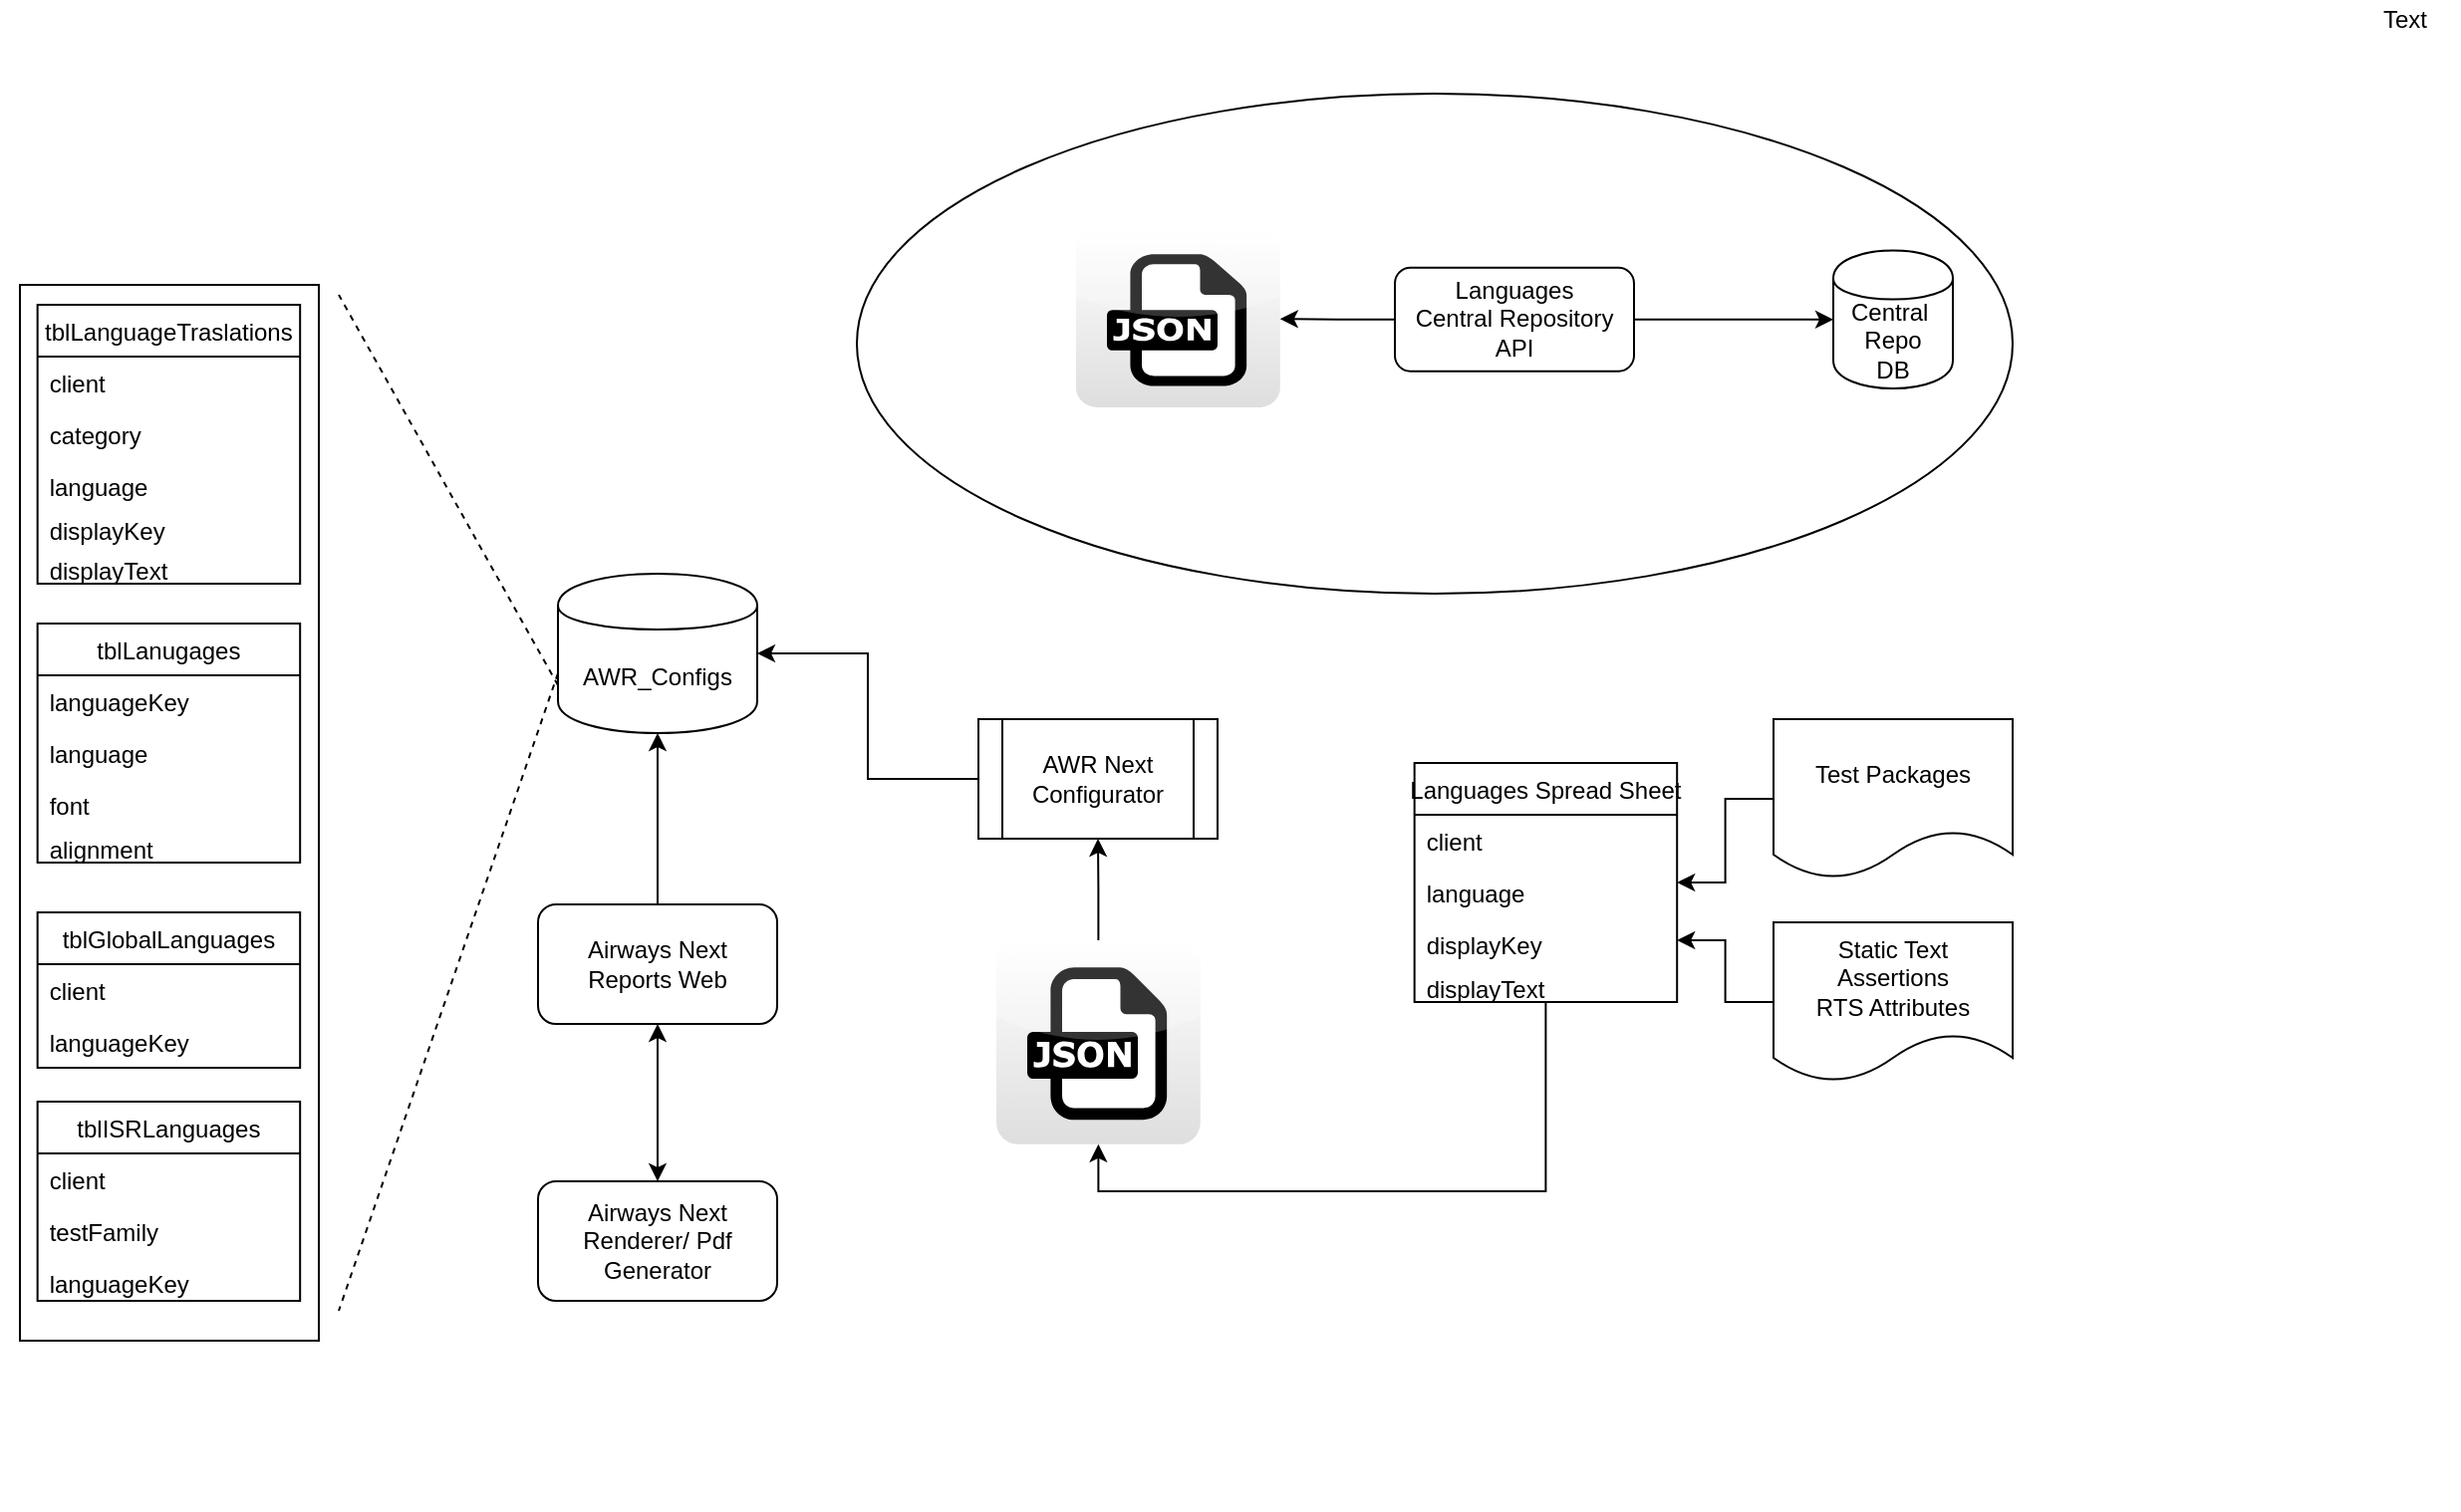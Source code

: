 <mxfile version="10.6.7" type="github"><diagram name="Page-1" id="edf60f1a-56cd-e834-aa8a-f176f3a09ee4"><mxGraphModel dx="1618" dy="1614" grid="1" gridSize="10" guides="1" tooltips="1" connect="1" arrows="1" fold="1" page="1" pageScale="1" pageWidth="1100" pageHeight="850" background="#ffffff" math="0" shadow="0"><root><mxCell id="0"/><mxCell id="1" parent="0"/><mxCell id="ByOui9n3__673s0Wlim_-9" value="" style="edgeStyle=orthogonalEdgeStyle;rounded=0;orthogonalLoop=1;jettySize=auto;html=1;" parent="1" source="ByOui9n3__673s0Wlim_-1" target="ByOui9n3__673s0Wlim_-3" edge="1"><mxGeometry relative="1" as="geometry"/></mxCell><mxCell id="ByOui9n3__673s0Wlim_-1" value="Airways Next&lt;br&gt;Reports Web&lt;br&gt;" style="rounded=1;whiteSpace=wrap;html=1;" parent="1" vertex="1"><mxGeometry x="290" y="423" width="120" height="60" as="geometry"/></mxCell><mxCell id="ByOui9n3__673s0Wlim_-3" value="AWR_Configs" style="shape=cylinder;whiteSpace=wrap;html=1;boundedLbl=1;backgroundOutline=1;" parent="1" vertex="1"><mxGeometry x="300" y="257" width="100" height="80" as="geometry"/></mxCell><mxCell id="ByOui9n3__673s0Wlim_-54" value="" style="group" parent="1" vertex="1" connectable="0"><mxGeometry x="20" y="197" width="160" height="530" as="geometry"/></mxCell><mxCell id="ByOui9n3__673s0Wlim_-52" value="" style="group" parent="ByOui9n3__673s0Wlim_-54" vertex="1" connectable="0"><mxGeometry y="-30" width="160" height="530" as="geometry"/></mxCell><mxCell id="ByOui9n3__673s0Wlim_-53" value="" style="group" parent="ByOui9n3__673s0Wlim_-52" vertex="1" connectable="0"><mxGeometry y="-55" width="160" height="530" as="geometry"/></mxCell><mxCell id="ByOui9n3__673s0Wlim_-38" value="" style="rounded=0;whiteSpace=wrap;html=1;" parent="ByOui9n3__673s0Wlim_-53" vertex="1"><mxGeometry x="10" width="150" height="530" as="geometry"/></mxCell><mxCell id="ByOui9n3__673s0Wlim_-43" value="" style="group" parent="ByOui9n3__673s0Wlim_-53" vertex="1" connectable="0"><mxGeometry x="18.824" y="10" width="131.765" height="500" as="geometry"/></mxCell><mxCell id="ByOui9n3__673s0Wlim_-10" value="tblLanguageTraslations" style="swimlane;fontStyle=0;childLayout=stackLayout;horizontal=1;startSize=26;fillColor=none;horizontalStack=0;resizeParent=1;resizeParentMax=0;resizeLast=0;collapsible=1;marginBottom=0;" parent="ByOui9n3__673s0Wlim_-43" vertex="1"><mxGeometry width="131.765" height="140" as="geometry"/></mxCell><mxCell id="ByOui9n3__673s0Wlim_-11" value="client" style="text;strokeColor=none;fillColor=none;align=left;verticalAlign=top;spacingLeft=4;spacingRight=4;overflow=hidden;rotatable=0;points=[[0,0.5],[1,0.5]];portConstraint=eastwest;" parent="ByOui9n3__673s0Wlim_-10" vertex="1"><mxGeometry y="26" width="131.765" height="26" as="geometry"/></mxCell><mxCell id="ByOui9n3__673s0Wlim_-12" value="category" style="text;strokeColor=none;fillColor=none;align=left;verticalAlign=top;spacingLeft=4;spacingRight=4;overflow=hidden;rotatable=0;points=[[0,0.5],[1,0.5]];portConstraint=eastwest;" parent="ByOui9n3__673s0Wlim_-10" vertex="1"><mxGeometry y="52" width="131.765" height="26" as="geometry"/></mxCell><mxCell id="ByOui9n3__673s0Wlim_-18" value="language" style="text;strokeColor=none;fillColor=none;align=left;verticalAlign=top;spacingLeft=4;spacingRight=4;overflow=hidden;rotatable=0;points=[[0,0.5],[1,0.5]];portConstraint=eastwest;" parent="ByOui9n3__673s0Wlim_-10" vertex="1"><mxGeometry y="78" width="131.765" height="22" as="geometry"/></mxCell><mxCell id="ByOui9n3__673s0Wlim_-13" value="displayKey" style="text;strokeColor=none;fillColor=none;align=left;verticalAlign=top;spacingLeft=4;spacingRight=4;overflow=hidden;rotatable=0;points=[[0,0.5],[1,0.5]];portConstraint=eastwest;" parent="ByOui9n3__673s0Wlim_-10" vertex="1"><mxGeometry y="100" width="131.765" height="20" as="geometry"/></mxCell><mxCell id="ByOui9n3__673s0Wlim_-19" value="displayText" style="text;strokeColor=none;fillColor=none;align=left;verticalAlign=top;spacingLeft=4;spacingRight=4;overflow=hidden;rotatable=0;points=[[0,0.5],[1,0.5]];portConstraint=eastwest;" parent="ByOui9n3__673s0Wlim_-10" vertex="1"><mxGeometry y="120" width="131.765" height="20" as="geometry"/></mxCell><mxCell id="ByOui9n3__673s0Wlim_-21" value="tblLanugages" style="swimlane;fontStyle=0;childLayout=stackLayout;horizontal=1;startSize=26;fillColor=none;horizontalStack=0;resizeParent=1;resizeParentMax=0;resizeLast=0;collapsible=1;marginBottom=0;" parent="ByOui9n3__673s0Wlim_-43" vertex="1"><mxGeometry y="160" width="131.765" height="120" as="geometry"/></mxCell><mxCell id="ByOui9n3__673s0Wlim_-22" value="languageKey" style="text;strokeColor=none;fillColor=none;align=left;verticalAlign=top;spacingLeft=4;spacingRight=4;overflow=hidden;rotatable=0;points=[[0,0.5],[1,0.5]];portConstraint=eastwest;" parent="ByOui9n3__673s0Wlim_-21" vertex="1"><mxGeometry y="26" width="131.765" height="26" as="geometry"/></mxCell><mxCell id="ByOui9n3__673s0Wlim_-23" value="language" style="text;strokeColor=none;fillColor=none;align=left;verticalAlign=top;spacingLeft=4;spacingRight=4;overflow=hidden;rotatable=0;points=[[0,0.5],[1,0.5]];portConstraint=eastwest;" parent="ByOui9n3__673s0Wlim_-21" vertex="1"><mxGeometry y="52" width="131.765" height="26" as="geometry"/></mxCell><mxCell id="ByOui9n3__673s0Wlim_-24" value="font" style="text;strokeColor=none;fillColor=none;align=left;verticalAlign=top;spacingLeft=4;spacingRight=4;overflow=hidden;rotatable=0;points=[[0,0.5],[1,0.5]];portConstraint=eastwest;" parent="ByOui9n3__673s0Wlim_-21" vertex="1"><mxGeometry y="78" width="131.765" height="22" as="geometry"/></mxCell><mxCell id="ByOui9n3__673s0Wlim_-25" value="alignment" style="text;strokeColor=none;fillColor=none;align=left;verticalAlign=top;spacingLeft=4;spacingRight=4;overflow=hidden;rotatable=0;points=[[0,0.5],[1,0.5]];portConstraint=eastwest;" parent="ByOui9n3__673s0Wlim_-21" vertex="1"><mxGeometry y="100" width="131.765" height="20" as="geometry"/></mxCell><mxCell id="ByOui9n3__673s0Wlim_-27" value="tblGlobalLanguages" style="swimlane;fontStyle=0;childLayout=stackLayout;horizontal=1;startSize=26;fillColor=none;horizontalStack=0;resizeParent=1;resizeParentMax=0;resizeLast=0;collapsible=1;marginBottom=0;" parent="ByOui9n3__673s0Wlim_-43" vertex="1"><mxGeometry y="305" width="131.765" height="78" as="geometry"/></mxCell><mxCell id="ByOui9n3__673s0Wlim_-28" value="client" style="text;strokeColor=none;fillColor=none;align=left;verticalAlign=top;spacingLeft=4;spacingRight=4;overflow=hidden;rotatable=0;points=[[0,0.5],[1,0.5]];portConstraint=eastwest;" parent="ByOui9n3__673s0Wlim_-27" vertex="1"><mxGeometry y="26" width="131.765" height="26" as="geometry"/></mxCell><mxCell id="ByOui9n3__673s0Wlim_-29" value="languageKey" style="text;strokeColor=none;fillColor=none;align=left;verticalAlign=top;spacingLeft=4;spacingRight=4;overflow=hidden;rotatable=0;points=[[0,0.5],[1,0.5]];portConstraint=eastwest;" parent="ByOui9n3__673s0Wlim_-27" vertex="1"><mxGeometry y="52" width="131.765" height="26" as="geometry"/></mxCell><mxCell id="ByOui9n3__673s0Wlim_-32" value="tblISRLanguages" style="swimlane;fontStyle=0;childLayout=stackLayout;horizontal=1;startSize=26;fillColor=none;horizontalStack=0;resizeParent=1;resizeParentMax=0;resizeLast=0;collapsible=1;marginBottom=0;" parent="ByOui9n3__673s0Wlim_-43" vertex="1"><mxGeometry y="400" width="131.765" height="100" as="geometry"/></mxCell><mxCell id="ByOui9n3__673s0Wlim_-33" value="client" style="text;strokeColor=none;fillColor=none;align=left;verticalAlign=top;spacingLeft=4;spacingRight=4;overflow=hidden;rotatable=0;points=[[0,0.5],[1,0.5]];portConstraint=eastwest;" parent="ByOui9n3__673s0Wlim_-32" vertex="1"><mxGeometry y="26" width="131.765" height="26" as="geometry"/></mxCell><mxCell id="ByOui9n3__673s0Wlim_-34" value="testFamily" style="text;strokeColor=none;fillColor=none;align=left;verticalAlign=top;spacingLeft=4;spacingRight=4;overflow=hidden;rotatable=0;points=[[0,0.5],[1,0.5]];portConstraint=eastwest;" parent="ByOui9n3__673s0Wlim_-32" vertex="1"><mxGeometry y="52" width="131.765" height="26" as="geometry"/></mxCell><mxCell id="ByOui9n3__673s0Wlim_-35" value="languageKey" style="text;strokeColor=none;fillColor=none;align=left;verticalAlign=top;spacingLeft=4;spacingRight=4;overflow=hidden;rotatable=0;points=[[0,0.5],[1,0.5]];portConstraint=eastwest;" parent="ByOui9n3__673s0Wlim_-32" vertex="1"><mxGeometry y="78" width="131.765" height="22" as="geometry"/></mxCell><mxCell id="ByOui9n3__673s0Wlim_-58" value="" style="endArrow=none;dashed=1;html=1;exitX=0;exitY=0.7;exitDx=0;exitDy=0;" parent="1" source="ByOui9n3__673s0Wlim_-3" edge="1"><mxGeometry width="50" height="50" relative="1" as="geometry"><mxPoint x="290" y="297" as="sourcePoint"/><mxPoint x="190" y="117" as="targetPoint"/></mxGeometry></mxCell><mxCell id="ByOui9n3__673s0Wlim_-59" value="" style="endArrow=none;dashed=1;html=1;" parent="1" edge="1"><mxGeometry width="50" height="50" relative="1" as="geometry"><mxPoint x="300" y="307" as="sourcePoint"/><mxPoint x="190" y="627" as="targetPoint"/></mxGeometry></mxCell><mxCell id="ByOui9n3__673s0Wlim_-75" style="edgeStyle=orthogonalEdgeStyle;rounded=0;orthogonalLoop=1;jettySize=auto;html=1;entryX=1;entryY=0.5;entryDx=0;entryDy=0;" parent="1" source="ByOui9n3__673s0Wlim_-68" target="ByOui9n3__673s0Wlim_-3" edge="1"><mxGeometry relative="1" as="geometry"/></mxCell><mxCell id="ByOui9n3__673s0Wlim_-68" value="AWR Next&lt;br&gt;Configurator&lt;br&gt;" style="shape=process;whiteSpace=wrap;html=1;backgroundOutline=1;" parent="1" vertex="1"><mxGeometry x="511" y="330" width="120" height="60" as="geometry"/></mxCell><mxCell id="ByOui9n3__673s0Wlim_-76" value="Airways Next Renderer/ Pdf Generator&lt;br&gt;" style="rounded=1;whiteSpace=wrap;html=1;" parent="1" vertex="1"><mxGeometry x="290" y="562" width="120" height="60" as="geometry"/></mxCell><mxCell id="ByOui9n3__673s0Wlim_-77" value="" style="endArrow=classic;startArrow=classic;html=1;entryX=0.5;entryY=1;entryDx=0;entryDy=0;exitX=0.5;exitY=0;exitDx=0;exitDy=0;" parent="1" source="ByOui9n3__673s0Wlim_-76" target="ByOui9n3__673s0Wlim_-1" edge="1"><mxGeometry width="50" height="50" relative="1" as="geometry"><mxPoint x="330" y="547" as="sourcePoint"/><mxPoint x="380" y="497" as="targetPoint"/></mxGeometry></mxCell><mxCell id="ZO9pbvJGpQMWj_KZsMbB-11" value="" style="group" parent="1" vertex="1" connectable="0"><mxGeometry x="450" y="16" width="580" height="251" as="geometry"/></mxCell><mxCell id="ZO9pbvJGpQMWj_KZsMbB-3" value="" style="ellipse;whiteSpace=wrap;html=1;" parent="ZO9pbvJGpQMWj_KZsMbB-11" vertex="1"><mxGeometry width="580" height="251" as="geometry"/></mxCell><mxCell id="ByOui9n3__673s0Wlim_-2" value="Languages&lt;br&gt;Central Repository&lt;br&gt;API&lt;br&gt;" style="rounded=1;whiteSpace=wrap;html=1;" parent="ZO9pbvJGpQMWj_KZsMbB-11" vertex="1"><mxGeometry x="270" y="87.417" width="120" height="51.931" as="geometry"/></mxCell><mxCell id="ByOui9n3__673s0Wlim_-4" value="Central&amp;nbsp;&lt;br&gt;Repo&lt;br&gt;DB&lt;br&gt;" style="shape=cylinder;whiteSpace=wrap;html=1;boundedLbl=1;backgroundOutline=1;" parent="ZO9pbvJGpQMWj_KZsMbB-11" vertex="1"><mxGeometry x="490" y="78.762" width="60" height="69.241" as="geometry"/></mxCell><mxCell id="ByOui9n3__673s0Wlim_-62" value="" style="dashed=0;outlineConnect=0;html=1;align=center;labelPosition=center;verticalLabelPosition=bottom;verticalAlign=top;shape=mxgraph.webicons.json;fillColor=#FFFFFF;gradientColor=#DFDEDE" parent="ZO9pbvJGpQMWj_KZsMbB-11" vertex="1"><mxGeometry x="110" y="68.809" width="102.4" height="88.629" as="geometry"/></mxCell><mxCell id="ByOui9n3__673s0Wlim_-7" style="edgeStyle=orthogonalEdgeStyle;rounded=0;orthogonalLoop=1;jettySize=auto;html=1;entryX=0;entryY=0.5;entryDx=0;entryDy=0;" parent="ZO9pbvJGpQMWj_KZsMbB-11" source="ByOui9n3__673s0Wlim_-2" target="ByOui9n3__673s0Wlim_-4" edge="1"><mxGeometry relative="1" as="geometry"/></mxCell><mxCell id="ByOui9n3__673s0Wlim_-67" style="edgeStyle=orthogonalEdgeStyle;rounded=0;orthogonalLoop=1;jettySize=auto;html=1;" parent="ZO9pbvJGpQMWj_KZsMbB-11" source="ByOui9n3__673s0Wlim_-2" target="ByOui9n3__673s0Wlim_-62" edge="1"><mxGeometry relative="1" as="geometry"/></mxCell><mxCell id="ZO9pbvJGpQMWj_KZsMbB-14" value="" style="shape=image;html=1;verticalAlign=top;verticalLabelPosition=bottom;labelBackgroundColor=#ffffff;imageAspect=0;aspect=fixed;image=https://cdn4.iconfinder.com/data/icons/integral/128/cross-128.png" parent="ZO9pbvJGpQMWj_KZsMbB-11" vertex="1"><mxGeometry x="190" y="16" width="230" height="230" as="geometry"/></mxCell><mxCell id="N0mmPhQD3BRCkjxlOb4T-11" value="" style="edgeStyle=orthogonalEdgeStyle;rounded=0;orthogonalLoop=1;jettySize=auto;html=1;" edge="1" parent="1" source="N0mmPhQD3BRCkjxlOb4T-2" target="N0mmPhQD3BRCkjxlOb4T-6"><mxGeometry relative="1" as="geometry"/></mxCell><mxCell id="N0mmPhQD3BRCkjxlOb4T-2" value="Test Packages" style="shape=document;whiteSpace=wrap;html=1;boundedLbl=1;" vertex="1" parent="1"><mxGeometry x="910" y="330" width="120" height="80" as="geometry"/></mxCell><mxCell id="N0mmPhQD3BRCkjxlOb4T-15" style="edgeStyle=orthogonalEdgeStyle;rounded=0;orthogonalLoop=1;jettySize=auto;html=1;entryX=1;entryY=0.5;entryDx=0;entryDy=0;" edge="1" parent="1" source="N0mmPhQD3BRCkjxlOb4T-3" target="N0mmPhQD3BRCkjxlOb4T-9"><mxGeometry relative="1" as="geometry"/></mxCell><mxCell id="N0mmPhQD3BRCkjxlOb4T-3" value="Static Text&lt;br&gt;Assertions&lt;br&gt;RTS Attributes&lt;br&gt;" style="shape=document;whiteSpace=wrap;html=1;boundedLbl=1;" vertex="1" parent="1"><mxGeometry x="910" y="432" width="120" height="80" as="geometry"/></mxCell><mxCell id="N0mmPhQD3BRCkjxlOb4T-20" style="edgeStyle=orthogonalEdgeStyle;rounded=0;orthogonalLoop=1;jettySize=auto;html=1;" edge="1" parent="1" source="N0mmPhQD3BRCkjxlOb4T-6" target="N0mmPhQD3BRCkjxlOb4T-16"><mxGeometry relative="1" as="geometry"><mxPoint x="760" y="567" as="targetPoint"/><Array as="points"><mxPoint x="796" y="567"/></Array></mxGeometry></mxCell><mxCell id="N0mmPhQD3BRCkjxlOb4T-6" value="Languages Spread Sheet" style="swimlane;fontStyle=0;childLayout=stackLayout;horizontal=1;startSize=26;fillColor=none;horizontalStack=0;resizeParent=1;resizeParentMax=0;resizeLast=0;collapsible=1;marginBottom=0;" vertex="1" parent="1"><mxGeometry x="729.824" y="352" width="131.765" height="120" as="geometry"/></mxCell><mxCell id="N0mmPhQD3BRCkjxlOb4T-7" value="client" style="text;strokeColor=none;fillColor=none;align=left;verticalAlign=top;spacingLeft=4;spacingRight=4;overflow=hidden;rotatable=0;points=[[0,0.5],[1,0.5]];portConstraint=eastwest;" vertex="1" parent="N0mmPhQD3BRCkjxlOb4T-6"><mxGeometry y="26" width="131.765" height="26" as="geometry"/></mxCell><mxCell id="N0mmPhQD3BRCkjxlOb4T-8" value="language" style="text;strokeColor=none;fillColor=none;align=left;verticalAlign=top;spacingLeft=4;spacingRight=4;overflow=hidden;rotatable=0;points=[[0,0.5],[1,0.5]];portConstraint=eastwest;" vertex="1" parent="N0mmPhQD3BRCkjxlOb4T-6"><mxGeometry y="52" width="131.765" height="26" as="geometry"/></mxCell><mxCell id="N0mmPhQD3BRCkjxlOb4T-9" value="displayKey" style="text;strokeColor=none;fillColor=none;align=left;verticalAlign=top;spacingLeft=4;spacingRight=4;overflow=hidden;rotatable=0;points=[[0,0.5],[1,0.5]];portConstraint=eastwest;" vertex="1" parent="N0mmPhQD3BRCkjxlOb4T-6"><mxGeometry y="78" width="131.765" height="22" as="geometry"/></mxCell><mxCell id="N0mmPhQD3BRCkjxlOb4T-10" value="displayText" style="text;strokeColor=none;fillColor=none;align=left;verticalAlign=top;spacingLeft=4;spacingRight=4;overflow=hidden;rotatable=0;points=[[0,0.5],[1,0.5]];portConstraint=eastwest;" vertex="1" parent="N0mmPhQD3BRCkjxlOb4T-6"><mxGeometry y="100" width="131.765" height="20" as="geometry"/></mxCell><mxCell id="N0mmPhQD3BRCkjxlOb4T-25" value="" style="edgeStyle=orthogonalEdgeStyle;rounded=0;orthogonalLoop=1;jettySize=auto;html=1;" edge="1" parent="1" source="N0mmPhQD3BRCkjxlOb4T-16" target="ByOui9n3__673s0Wlim_-68"><mxGeometry relative="1" as="geometry"/></mxCell><mxCell id="N0mmPhQD3BRCkjxlOb4T-16" value="" style="dashed=0;outlineConnect=0;html=1;align=center;labelPosition=center;verticalLabelPosition=bottom;verticalAlign=top;shape=mxgraph.webicons.json;fillColor=#FFFFFF;gradientColor=#DFDEDE" vertex="1" parent="1"><mxGeometry x="520" y="441" width="102.4" height="102.4" as="geometry"/></mxCell><mxCell id="N0mmPhQD3BRCkjxlOb4T-26" value="Text" style="text;html=1;resizable=0;points=[];autosize=1;align=left;verticalAlign=top;spacingTop=-4;" vertex="1" parent="1"><mxGeometry x="1214" y="-31" width="40" height="20" as="geometry"/></mxCell></root></mxGraphModel></diagram></mxfile>